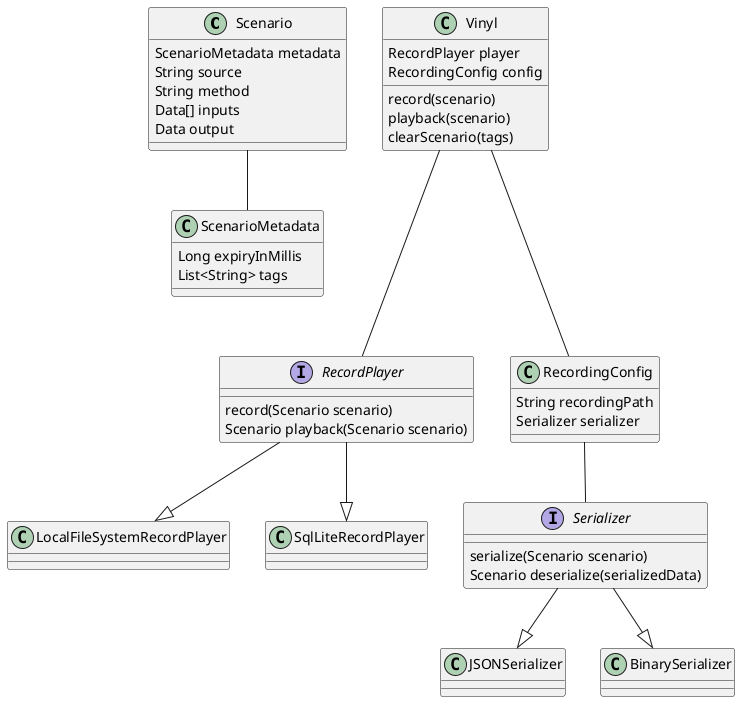@startuml

'To be used with https://www.planttext.com/

class Scenario {
    ScenarioMetadata metadata
    String source
    String method
    Data[] inputs
    Data output
}

class ScenarioMetadata {
    Long expiryInMillis
    List<String> tags
}

interface RecordPlayer {
    record(Scenario scenario)
    Scenario playback(Scenario scenario)
}

interface Serializer {
    serialize(Scenario scenario)
    Scenario deserialize(serializedData)
}

RecordPlayer --|> LocalFileSystemRecordPlayer
RecordPlayer --|> SqlLiteRecordPlayer

Serializer --|> JSONSerializer
Serializer --|> BinarySerializer

class RecordingConfig {
    String recordingPath
    Serializer serializer
}

RecordingConfig -- Serializer

class Vinyl {
    RecordPlayer player
    RecordingConfig config
    record(scenario)
    playback(scenario)
    clearScenario(tags)
}

Scenario -- ScenarioMetadata

Vinyl --- RecordPlayer
Vinyl --- RecordingConfig

@enduml